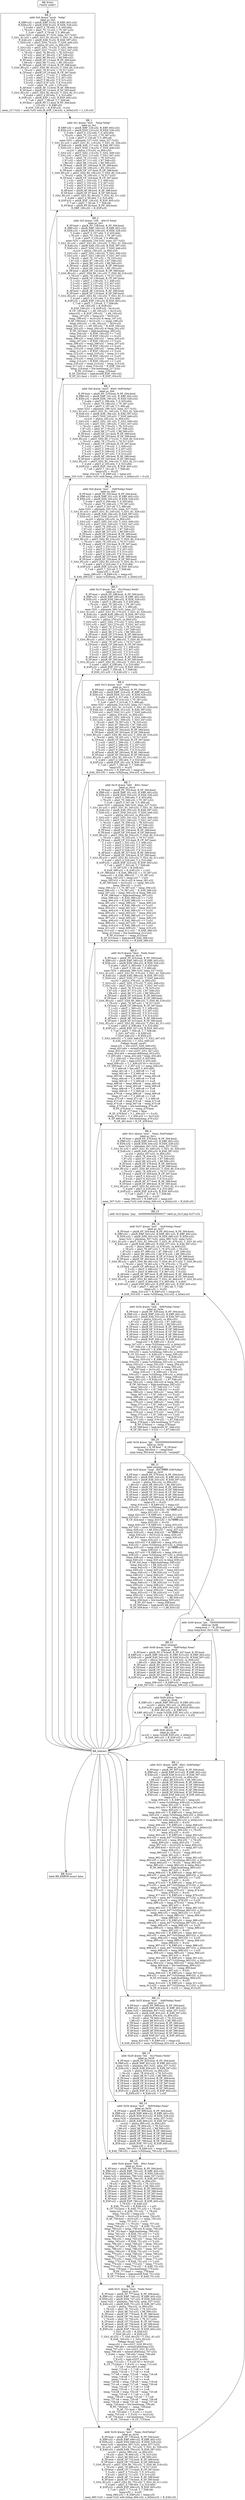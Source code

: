 digraph G {
  node [shape=box];
  BB_Entry [label="BB_Entry\n/*entry node*/ "];
  BB_Indirect [label="BB_Indirect\n"];
  BB_Error [label="BB_Error\nlabel BB_ERROR assert false "];
  BB_0 [label="BB_0\naddr 0x0 @asm \"push   %ebp\"\nlabel pc_0x0\nR_EBP:u32 = phi(R_EBP_0:u32, R_EBP_602:u32)\nR_EDX:u32 = phi(R_EDX_8:u32, R_EDX_528:u32)\nT_0:u64 = phi(T_0_76:u64, T_0_455:u64)\nt_70:u32 = phi(t_70_72:u32, t_70_387:u32)\nT_3:u8 = phi(T_3_79:u8, T_3_460:u8)\nmem:?u32 = phi(mem_47:?u32, mem_527:?u32)\nT_32t1_81:u32 = phi(T_32t1_81_82:u32, T_32t1_81_526:u32)\nR_EAX:u32 = phi(R_EAX_5:u32, R_EAX_597:u32)\nT_32t0:u32 = phi(T_32t0_74:u32, T_32t0_448:u32)\nra:u32 = phi(ra_91:u32, ra_604:u32)\nT_32t2:u32 = phi(T_32t2_75:u32, T_32t2_449:u32)\nT_32t1:u32 = phi(T_32t1_73:u32, T_32t1_447:u32)\nt_78:u32 = phi(t_78_80:u32, t_78_523:u32)\nt_87:u32 = phi(t_87_89:u32, t_87_548:u32)\nt_88:u32 = phi(t_88_90:u32, t_88_590:u32)\nR_ZF:bool = phi(R_ZF_13:bool, R_ZF_589:bool)\nt_69:u32 = phi(t_69_71:u32, t_69_193:u32)\nR_OF:bool = phi(R_OF_15:bool, R_OF_588:bool)\nT_32t0_80:u32 = phi(T_32t0_80_83:u32, T_32t0_80_518:u32)\nt_79:u32 = phi(t_79_81:u32, t_79_517:u32)\nR_CF:bool = phi(R_CF_10:bool, R_CF_587:bool)\nT_1:u32 = phi(T_1_77:u32, T_1_456:u32)\nT_2:u32 = phi(T_2_78:u32, T_2_457:u32)\nT_5:u32 = phi(T_5_86:u32, T_5_515:u32)\nT_6:u32 = phi(T_6_87:u32, T_6_514:u32)\nt:u32 = phi(t_70_:u32, t_125:u32)\nR_AF:bool = phi(R_AF_12:bool, R_AF_586:bool)\nR_SF:bool = phi(R_SF_14:bool, R_SF_585:bool)\nT_32t2_82:u32 = phi(T_32t2_82_84:u32, T_32t2_82_511:u32)\nT_4:u64 = phi(T_4_85:u64, T_4_510:u64)\nR_ESP:u32 = phi(R_ESP_1:u32, R_ESP_605:u32)\nT_7:u8 = phi(T_7_88:u8, T_7_508:u8)\nR_PF:bool = phi(R_PF_11:bool, R_PF_594:bool)\nt_125:u32 = R_EBP:u32\nR_ESP_126:u32 = R_ESP:u32 - 4:u32\nmem_127:?u32 = mem:?u32 with [R_ESP_126:u32, e_little]:u32 = t_125:u32\n"];
  BB_1 [label="BB_1\naddr 0x1 @asm \"mov    %esp,%ebp\"\nlabel pc_0x1\nR_EBP:u32 = phi(R_EBP_124:u32, R_EBP_602:u32)\nR_EDX:u32 = phi(R_EDX_123:u32, R_EDX_528:u32)\nT_0:u64 = phi(T_0_122:u64, T_0_455:u64)\nt_70:u32 = phi(t_70_121:u32, t_70_387:u32)\nT_3:u8 = phi(T_3_120:u8, T_3_460:u8)\nmem:?u32 = phi(mem_127:?u32, mem_527:?u32)\nT_32t1_81:u32 = phi(T_32t1_81_118:u32, T_32t1_81_526:u32)\nR_EAX:u32 = phi(R_EAX_117:u32, R_EAX_597:u32)\nT_32t0:u32 = phi(T_32t0_116:u32, T_32t0_448:u32)\nra:u32 = phi(ra_115:u32, ra_604:u32)\nT_32t2:u32 = phi(T_32t2_114:u32, T_32t2_449:u32)\nT_32t1:u32 = phi(T_32t1_113:u32, T_32t1_447:u32)\nt_78:u32 = phi(t_78_112:u32, t_78_523:u32)\nt_87:u32 = phi(t_87_111:u32, t_87_548:u32)\nt_88:u32 = phi(t_88_110:u32, t_88_590:u32)\nR_ZF:bool = phi(R_ZF_109:bool, R_ZF_589:bool)\nt_69:u32 = phi(t_69_108:u32, t_69_193:u32)\nR_OF:bool = phi(R_OF_107:bool, R_OF_588:bool)\nT_32t0_80:u32 = phi(T_32t0_80_106:u32, T_32t0_80_518:u32)\nt_79:u32 = phi(t_79_105:u32, t_79_517:u32)\nR_CF:bool = phi(R_CF_104:bool, R_CF_587:bool)\nT_1:u32 = phi(T_1_103:u32, T_1_456:u32)\nT_2:u32 = phi(T_2_102:u32, T_2_457:u32)\nT_5:u32 = phi(T_5_101:u32, T_5_515:u32)\nT_6:u32 = phi(T_6_100:u32, T_6_514:u32)\nR_AF:bool = phi(R_AF_98:bool, R_AF_586:bool)\nR_SF:bool = phi(R_SF_97:bool, R_SF_585:bool)\nT_32t2_82:u32 = phi(T_32t2_82_96:u32, T_32t2_82_511:u32)\nT_4:u64 = phi(T_4_95:u64, T_4_510:u64)\nR_ESP:u32 = phi(R_ESP_126:u32, R_ESP_605:u32)\nT_7:u8 = phi(T_7_93:u8, T_7_508:u8)\nR_PF:bool = phi(R_PF_92:bool, R_PF_594:bool)\nR_EBP_160:u32 = R_ESP:u32\n"];
  BB_2 [label="BB_2\naddr 0x3 @asm \"sub    $0x10,%esp\"\nlabel pc_0x3\nR_PF:bool = phi(R_PF_128:bool, R_PF_594:bool)\nR_EBP:u32 = phi(R_EBP_160:u32, R_EBP_602:u32)\nR_EDX:u32 = phi(R_EDX_158:u32, R_EDX_528:u32)\nT_0:u64 = phi(T_0_157:u64, T_0_455:u64)\nt_70:u32 = phi(t_70_156:u32, t_70_387:u32)\nT_3:u8 = phi(T_3_155:u8, T_3_460:u8)\nmem:?u32 = phi(mem_154:?u32, mem_527:?u32)\nT_32t1_81:u32 = phi(T_32t1_81_153:u32, T_32t1_81_526:u32)\nR_EAX:u32 = phi(R_EAX_152:u32, R_EAX_597:u32)\nT_32t0:u32 = phi(T_32t0_151:u32, T_32t0_448:u32)\nra:u32 = phi(ra_150:u32, ra_604:u32)\nT_32t2:u32 = phi(T_32t2_149:u32, T_32t2_449:u32)\nT_32t1:u32 = phi(T_32t1_148:u32, T_32t1_447:u32)\nt_78:u32 = phi(t_78_147:u32, t_78_523:u32)\nt_87:u32 = phi(t_87_146:u32, t_87_548:u32)\nt_88:u32 = phi(t_88_145:u32, t_88_590:u32)\nR_ZF:bool = phi(R_ZF_144:bool, R_ZF_589:bool)\nt_69:u32 = phi(t_69_143:u32, t_69_193:u32)\nR_OF:bool = phi(R_OF_142:bool, R_OF_588:bool)\nT_32t0_80:u32 = phi(T_32t0_80_141:u32, T_32t0_80_518:u32)\nt_79:u32 = phi(t_79_140:u32, t_79_517:u32)\nR_CF:bool = phi(R_CF_139:bool, R_CF_587:bool)\nT_1:u32 = phi(T_1_138:u32, T_1_456:u32)\nT_2:u32 = phi(T_2_137:u32, T_2_457:u32)\nT_5:u32 = phi(T_5_136:u32, T_5_515:u32)\nT_6:u32 = phi(T_6_135:u32, T_6_514:u32)\nR_AF:bool = phi(R_AF_134:bool, R_AF_586:bool)\nR_SF:bool = phi(R_SF_133:bool, R_SF_585:bool)\nT_32t2_82:u32 = phi(T_32t2_82_132:u32, T_32t2_82_511:u32)\nT_4:u64 = phi(T_4_131:u64, T_4_510:u64)\nR_ESP:u32 = phi(R_ESP_130:u32, R_ESP_605:u32)\nT_7:u8 = phi(T_7_129:u8, T_7_508:u8)\nt_69_193:u32 = R_ESP:u32\nR_ESP_194:u32 = R_ESP:u32 - 0x10:u32\nR_CF_195:bool = t_69_193:u32 < 0x10:u32\ntemp:u32 = R_ESP_194:u32 ^ t_69_193:u32\ntemp_197:u32 = temp:u32 ^ 0x10:u32\ntemp_198:u32 = 0x10:u32 & temp_197:u32\nR_AF_199:bool = 0x10:u32 == temp_198:u32\ntemp_200:u32 = t_69_193:u32 ^ 0x10:u32\ntemp_201:u32 = t_69_193:u32 ^ R_ESP_194:u32\ntemp_202:u32 = temp_200:u32 & temp_201:u32\nR_OF_203:bool = high:bool(temp_202:u32)\ntemp_204:u32 = R_ESP_194:u32 >> 7:u32\ntemp_205:u32 = R_ESP_194:u32 >> 6:u32\ntemp_206:u32 = temp_204:u32 ^ temp_205:u32\ntemp_207:u32 = R_ESP_194:u32 >> 5:u32\ntemp_208:u32 = temp_206:u32 ^ temp_207:u32\ntemp_209:u32 = R_ESP_194:u32 >> 4:u32\ntemp_210:u32 = temp_208:u32 ^ temp_209:u32\ntemp_211:u32 = R_ESP_194:u32 >> 3:u32\ntemp_212:u32 = temp_210:u32 ^ temp_211:u32\ntemp_213:u32 = R_ESP_194:u32 >> 2:u32\ntemp_214:u32 = temp_212:u32 ^ temp_213:u32\ntemp_215:u32 = R_ESP_194:u32 >> 1:u32\ntemp_216:u32 = temp_214:u32 ^ temp_215:u32\ntemp_217:u32 = temp_216:u32 ^ R_ESP_194:u32\ntemp_218:bool = low:bool(temp_217:u32)\nR_PF_219:bool = ~temp_218:bool\nR_SF_220:bool = high:bool(R_ESP_194:u32)\nR_ZF_221:bool = 0:u32 == R_ESP_194:u32\n"];
  BB_3 [label="BB_3\naddr 0x6 @asm \"movl   $0x0,-0x8(%ebp)\"\nlabel pc_0x6\nR_PF:bool = phi(R_PF_219:bool, R_PF_594:bool)\nR_EBP:u32 = phi(R_EBP_191:u32, R_EBP_602:u32)\nR_EDX:u32 = phi(R_EDX_190:u32, R_EDX_528:u32)\nT_0:u64 = phi(T_0_189:u64, T_0_455:u64)\nt_70:u32 = phi(t_70_188:u32, t_70_387:u32)\nT_3:u8 = phi(T_3_187:u8, T_3_460:u8)\nmem:?u32 = phi(mem_186:?u32, mem_527:?u32)\nT_32t1_81:u32 = phi(T_32t1_81_185:u32, T_32t1_81_526:u32)\nR_EAX:u32 = phi(R_EAX_184:u32, R_EAX_597:u32)\nT_32t0:u32 = phi(T_32t0_183:u32, T_32t0_448:u32)\nra:u32 = phi(ra_182:u32, ra_604:u32)\nT_32t2:u32 = phi(T_32t2_181:u32, T_32t2_449:u32)\nT_32t1:u32 = phi(T_32t1_180:u32, T_32t1_447:u32)\nt_78:u32 = phi(t_78_179:u32, t_78_523:u32)\nt_87:u32 = phi(t_87_178:u32, t_87_548:u32)\nt_88:u32 = phi(t_88_177:u32, t_88_590:u32)\nR_ZF:bool = phi(R_ZF_221:bool, R_ZF_589:bool)\nR_OF:bool = phi(R_OF_203:bool, R_OF_588:bool)\nT_32t0_80:u32 = phi(T_32t0_80_173:u32, T_32t0_80_518:u32)\nt_79:u32 = phi(t_79_172:u32, t_79_517:u32)\nR_CF:bool = phi(R_CF_195:bool, R_CF_587:bool)\nT_1:u32 = phi(T_1_170:u32, T_1_456:u32)\nT_2:u32 = phi(T_2_169:u32, T_2_457:u32)\nT_5:u32 = phi(T_5_168:u32, T_5_515:u32)\nT_6:u32 = phi(T_6_167:u32, T_6_514:u32)\nR_AF:bool = phi(R_AF_199:bool, R_AF_586:bool)\nR_SF:bool = phi(R_SF_220:bool, R_SF_585:bool)\nT_32t2_82:u32 = phi(T_32t2_82_164:u32, T_32t2_82_511:u32)\nT_4:u64 = phi(T_4_163:u64, T_4_510:u64)\nR_ESP:u32 = phi(R_ESP_194:u32, R_ESP_605:u32)\nT_7:u8 = phi(T_7_161:u8, T_7_508:u8)\ntemp:u32 = -8:u32\ntemp_254:u32 = R_EBP:u32 + temp:u32\nmem_255:?u32 = mem:?u32 with [temp_254:u32, e_little]:u32 = 0:u32\n"];
  BB_4 [label="BB_4\naddr 0xd @asm \"mov    -0x8(%ebp),%eax\"\nlabel pc_0xd\nR_PF:bool = phi(R_PF_252:bool, R_PF_594:bool)\nR_EBP:u32 = phi(R_EBP_251:u32, R_EBP_602:u32)\nR_EDX:u32 = phi(R_EDX_250:u32, R_EDX_528:u32)\nT_0:u64 = phi(T_0_249:u64, T_0_455:u64)\nt_70:u32 = phi(t_70_248:u32, t_70_387:u32)\nT_3:u8 = phi(T_3_247:u8, T_3_460:u8)\nmem:?u32 = phi(mem_255:?u32, mem_527:?u32)\nT_32t1_81:u32 = phi(T_32t1_81_245:u32, T_32t1_81_526:u32)\nR_EAX:u32 = phi(R_EAX_244:u32, R_EAX_597:u32)\nT_32t0:u32 = phi(T_32t0_243:u32, T_32t0_448:u32)\nra:u32 = phi(ra_242:u32, ra_604:u32)\nT_32t2:u32 = phi(T_32t2_241:u32, T_32t2_449:u32)\nT_32t1:u32 = phi(T_32t1_240:u32, T_32t1_447:u32)\nt_78:u32 = phi(t_78_239:u32, t_78_523:u32)\nt_87:u32 = phi(t_87_238:u32, t_87_548:u32)\nt_88:u32 = phi(t_88_237:u32, t_88_590:u32)\nR_ZF:bool = phi(R_ZF_236:bool, R_ZF_589:bool)\nR_OF:bool = phi(R_OF_235:bool, R_OF_588:bool)\nT_32t0_80:u32 = phi(T_32t0_80_234:u32, T_32t0_80_518:u32)\nt_79:u32 = phi(t_79_233:u32, t_79_517:u32)\nR_CF:bool = phi(R_CF_232:bool, R_CF_587:bool)\nT_1:u32 = phi(T_1_231:u32, T_1_456:u32)\nT_2:u32 = phi(T_2_230:u32, T_2_457:u32)\nT_5:u32 = phi(T_5_229:u32, T_5_515:u32)\nT_6:u32 = phi(T_6_228:u32, T_6_514:u32)\nR_AF:bool = phi(R_AF_227:bool, R_AF_586:bool)\nR_SF:bool = phi(R_SF_226:bool, R_SF_585:bool)\nT_32t2_82:u32 = phi(T_32t2_82_225:u32, T_32t2_82_511:u32)\nT_4:u64 = phi(T_4_224:u64, T_4_510:u64)\nR_ESP:u32 = phi(R_ESP_223:u32, R_ESP_605:u32)\nT_7:u8 = phi(T_7_222:u8, T_7_508:u8)\ntemp:u32 = -8:u32\ntemp_288:u32 = R_EBP:u32 + temp:u32\nR_EAX_289:u32 = mem:?u32[temp_288:u32, e_little]:u32\n"];
  BB_5 [label="BB_5\naddr 0x10 @asm \"lea    0x1(%eax),%edx\"\nlabel pc_0x10\nR_PF:bool = phi(R_PF_286:bool, R_PF_594:bool)\nR_EBP:u32 = phi(R_EBP_285:u32, R_EBP_602:u32)\nR_EDX:u32 = phi(R_EDX_284:u32, R_EDX_528:u32)\nT_0:u64 = phi(T_0_283:u64, T_0_455:u64)\nt_70:u32 = phi(t_70_282:u32, t_70_387:u32)\nT_3:u8 = phi(T_3_281:u8, T_3_460:u8)\nmem:?u32 = phi(mem_280:?u32, mem_527:?u32)\nT_32t1_81:u32 = phi(T_32t1_81_279:u32, T_32t1_81_526:u32)\nR_EAX:u32 = phi(R_EAX_289:u32, R_EAX_597:u32)\nT_32t0:u32 = phi(T_32t0_277:u32, T_32t0_448:u32)\nra:u32 = phi(ra_276:u32, ra_604:u32)\nT_32t2:u32 = phi(T_32t2_275:u32, T_32t2_449:u32)\nT_32t1:u32 = phi(T_32t1_274:u32, T_32t1_447:u32)\nt_78:u32 = phi(t_78_273:u32, t_78_523:u32)\nt_87:u32 = phi(t_87_272:u32, t_87_548:u32)\nt_88:u32 = phi(t_88_271:u32, t_88_590:u32)\nR_ZF:bool = phi(R_ZF_270:bool, R_ZF_589:bool)\nR_OF:bool = phi(R_OF_269:bool, R_OF_588:bool)\nT_32t0_80:u32 = phi(T_32t0_80_268:u32, T_32t0_80_518:u32)\nt_79:u32 = phi(t_79_267:u32, t_79_517:u32)\nR_CF:bool = phi(R_CF_266:bool, R_CF_587:bool)\nT_1:u32 = phi(T_1_265:u32, T_1_456:u32)\nT_2:u32 = phi(T_2_264:u32, T_2_457:u32)\nT_5:u32 = phi(T_5_263:u32, T_5_515:u32)\nT_6:u32 = phi(T_6_262:u32, T_6_514:u32)\nR_AF:bool = phi(R_AF_261:bool, R_AF_586:bool)\nR_SF:bool = phi(R_SF_260:bool, R_SF_585:bool)\nT_32t2_82:u32 = phi(T_32t2_82_259:u32, T_32t2_82_511:u32)\nT_4:u64 = phi(T_4_258:u64, T_4_510:u64)\nR_ESP:u32 = phi(R_ESP_257:u32, R_ESP_605:u32)\nT_7:u8 = phi(T_7_256:u8, T_7_508:u8)\nR_EDX_321:u32 = R_EAX:u32 + 1:u32\n"];
  BB_6 [label="BB_6\naddr 0x13 @asm \"mov    -0x8(%ebp),%eax\"\nlabel pc_0x13\nR_PF:bool = phi(R_PF_320:bool, R_PF_594:bool)\nR_EBP:u32 = phi(R_EBP_319:u32, R_EBP_602:u32)\nR_EDX:u32 = phi(R_EDX_321:u32, R_EDX_528:u32)\nT_0:u64 = phi(T_0_317:u64, T_0_455:u64)\nt_70:u32 = phi(t_70_316:u32, t_70_387:u32)\nT_3:u8 = phi(T_3_315:u8, T_3_460:u8)\nmem:?u32 = phi(mem_314:?u32, mem_527:?u32)\nT_32t1_81:u32 = phi(T_32t1_81_313:u32, T_32t1_81_526:u32)\nR_EAX:u32 = phi(R_EAX_312:u32, R_EAX_597:u32)\nT_32t0:u32 = phi(T_32t0_311:u32, T_32t0_448:u32)\nra:u32 = phi(ra_310:u32, ra_604:u32)\nT_32t2:u32 = phi(T_32t2_309:u32, T_32t2_449:u32)\nT_32t1:u32 = phi(T_32t1_308:u32, T_32t1_447:u32)\nt_78:u32 = phi(t_78_307:u32, t_78_523:u32)\nt_87:u32 = phi(t_87_306:u32, t_87_548:u32)\nt_88:u32 = phi(t_88_305:u32, t_88_590:u32)\nR_ZF:bool = phi(R_ZF_304:bool, R_ZF_589:bool)\nR_OF:bool = phi(R_OF_303:bool, R_OF_588:bool)\nT_32t0_80:u32 = phi(T_32t0_80_302:u32, T_32t0_80_518:u32)\nt_79:u32 = phi(t_79_301:u32, t_79_517:u32)\nR_CF:bool = phi(R_CF_300:bool, R_CF_587:bool)\nT_1:u32 = phi(T_1_299:u32, T_1_456:u32)\nT_2:u32 = phi(T_2_298:u32, T_2_457:u32)\nT_5:u32 = phi(T_5_297:u32, T_5_515:u32)\nT_6:u32 = phi(T_6_296:u32, T_6_514:u32)\nR_AF:bool = phi(R_AF_295:bool, R_AF_586:bool)\nR_SF:bool = phi(R_SF_294:bool, R_SF_585:bool)\nT_32t2_82:u32 = phi(T_32t2_82_293:u32, T_32t2_82_511:u32)\nT_4:u64 = phi(T_4_292:u64, T_4_510:u64)\nR_ESP:u32 = phi(R_ESP_291:u32, R_ESP_605:u32)\nT_7:u8 = phi(T_7_290:u8, T_7_508:u8)\ntemp:u32 = -8:u32\ntemp_354:u32 = R_EBP:u32 + temp:u32\nR_EAX_355:u32 = mem:?u32[temp_354:u32, e_little]:u32\n"];
  BB_7 [label="BB_7\naddr 0x16 @asm \"add    $0x1,%eax\"\nlabel pc_0x16\nR_PF:bool = phi(R_PF_352:bool, R_PF_594:bool)\nR_EBP:u32 = phi(R_EBP_351:u32, R_EBP_602:u32)\nR_EDX:u32 = phi(R_EDX_350:u32, R_EDX_528:u32)\nT_0:u64 = phi(T_0_349:u64, T_0_455:u64)\nt_70:u32 = phi(t_70_348:u32, t_70_387:u32)\nT_3:u8 = phi(T_3_347:u8, T_3_460:u8)\nmem:?u32 = phi(mem_346:?u32, mem_527:?u32)\nT_32t1_81:u32 = phi(T_32t1_81_345:u32, T_32t1_81_526:u32)\nR_EAX:u32 = phi(R_EAX_355:u32, R_EAX_597:u32)\nT_32t0:u32 = phi(T_32t0_343:u32, T_32t0_448:u32)\nra:u32 = phi(ra_342:u32, ra_604:u32)\nT_32t2:u32 = phi(T_32t2_341:u32, T_32t2_449:u32)\nT_32t1:u32 = phi(T_32t1_340:u32, T_32t1_447:u32)\nt_78:u32 = phi(t_78_339:u32, t_78_523:u32)\nt_87:u32 = phi(t_87_338:u32, t_87_548:u32)\nt_88:u32 = phi(t_88_337:u32, t_88_590:u32)\nR_ZF:bool = phi(R_ZF_336:bool, R_ZF_589:bool)\nR_OF:bool = phi(R_OF_335:bool, R_OF_588:bool)\nT_32t0_80:u32 = phi(T_32t0_80_334:u32, T_32t0_80_518:u32)\nt_79:u32 = phi(t_79_333:u32, t_79_517:u32)\nR_CF:bool = phi(R_CF_332:bool, R_CF_587:bool)\nT_1:u32 = phi(T_1_331:u32, T_1_456:u32)\nT_2:u32 = phi(T_2_330:u32, T_2_457:u32)\nT_5:u32 = phi(T_5_329:u32, T_5_515:u32)\nT_6:u32 = phi(T_6_328:u32, T_6_514:u32)\nR_AF:bool = phi(R_AF_327:bool, R_AF_586:bool)\nR_SF:bool = phi(R_SF_326:bool, R_SF_585:bool)\nT_32t2_82:u32 = phi(T_32t2_82_325:u32, T_32t2_82_511:u32)\nT_4:u64 = phi(T_4_324:u64, T_4_510:u64)\nR_ESP:u32 = phi(R_ESP_323:u32, R_ESP_605:u32)\nT_7:u8 = phi(T_7_322:u8, T_7_508:u8)\nt_70_387:u32 = R_EAX:u32\nR_EAX_388:u32 = R_EAX:u32 + 1:u32\nR_CF_389:bool = R_EAX_388:u32 < t_70_387:u32\ntemp:u32 = R_EAX_388:u32 ^ t_70_387:u32\ntemp_391:u32 = temp:u32 ^ 1:u32\ntemp_392:u32 = 0x10:u32 & temp_391:u32\nR_AF_393:bool = 0x10:u32 == temp_392:u32\ntemp_394:u32 = -2:u32\ntemp_395:u32 = t_70_387:u32 ^ temp_394:u32\ntemp_396:u32 = t_70_387:u32 ^ R_EAX_388:u32\ntemp_397:u32 = temp_395:u32 & temp_396:u32\nR_OF_398:bool = high:bool(temp_397:u32)\ntemp_399:u32 = R_EAX_388:u32 >> 7:u32\ntemp_400:u32 = R_EAX_388:u32 >> 6:u32\ntemp_401:u32 = temp_399:u32 ^ temp_400:u32\ntemp_402:u32 = R_EAX_388:u32 >> 5:u32\ntemp_403:u32 = temp_401:u32 ^ temp_402:u32\ntemp_404:u32 = R_EAX_388:u32 >> 4:u32\ntemp_405:u32 = temp_403:u32 ^ temp_404:u32\ntemp_406:u32 = R_EAX_388:u32 >> 3:u32\ntemp_407:u32 = temp_405:u32 ^ temp_406:u32\ntemp_408:u32 = R_EAX_388:u32 >> 2:u32\ntemp_409:u32 = temp_407:u32 ^ temp_408:u32\ntemp_410:u32 = R_EAX_388:u32 >> 1:u32\ntemp_411:u32 = temp_409:u32 ^ temp_410:u32\ntemp_412:u32 = temp_411:u32 ^ R_EAX_388:u32\ntemp_413:bool = low:bool(temp_412:u32)\nR_PF_414:bool = ~temp_413:bool\nR_SF_415:bool = high:bool(R_EAX_388:u32)\nR_ZF_416:bool = 0:u32 == R_EAX_388:u32\n"];
  BB_8 [label="BB_8\naddr 0x19 @asm \"imul   %edx,%eax\"\nlabel pc_0x19\nR_PF:bool = phi(R_PF_414:bool, R_PF_594:bool)\nR_EBP:u32 = phi(R_EBP_385:u32, R_EBP_602:u32)\nR_EDX:u32 = phi(R_EDX_384:u32, R_EDX_528:u32)\nT_0:u64 = phi(T_0_383:u64, T_0_455:u64)\nT_3:u8 = phi(T_3_381:u8, T_3_460:u8)\nmem:?u32 = phi(mem_380:?u32, mem_527:?u32)\nT_32t1_81:u32 = phi(T_32t1_81_379:u32, T_32t1_81_526:u32)\nR_EAX:u32 = phi(R_EAX_388:u32, R_EAX_597:u32)\nT_32t0:u32 = phi(T_32t0_377:u32, T_32t0_448:u32)\nra:u32 = phi(ra_376:u32, ra_604:u32)\nT_32t2:u32 = phi(T_32t2_375:u32, T_32t2_449:u32)\nT_32t1:u32 = phi(T_32t1_374:u32, T_32t1_447:u32)\nt_78:u32 = phi(t_78_373:u32, t_78_523:u32)\nt_87:u32 = phi(t_87_372:u32, t_87_548:u32)\nt_88:u32 = phi(t_88_371:u32, t_88_590:u32)\nR_ZF:bool = phi(R_ZF_416:bool, R_ZF_589:bool)\nR_OF:bool = phi(R_OF_398:bool, R_OF_588:bool)\nT_32t0_80:u32 = phi(T_32t0_80_368:u32, T_32t0_80_518:u32)\nt_79:u32 = phi(t_79_367:u32, t_79_517:u32)\nR_CF:bool = phi(R_CF_389:bool, R_CF_587:bool)\nT_1:u32 = phi(T_1_365:u32, T_1_456:u32)\nT_2:u32 = phi(T_2_364:u32, T_2_457:u32)\nT_5:u32 = phi(T_5_363:u32, T_5_515:u32)\nT_6:u32 = phi(T_6_362:u32, T_6_514:u32)\nR_AF:bool = phi(R_AF_393:bool, R_AF_586:bool)\nR_SF:bool = phi(R_SF_415:bool, R_SF_585:bool)\nT_32t2_82:u32 = phi(T_32t2_82_359:u32, T_32t2_82_511:u32)\nT_4:u64 = phi(T_4_358:u64, T_4_510:u64)\nR_ESP:u32 = phi(R_ESP_357:u32, R_ESP_605:u32)\nT_7:u8 = phi(T_7_356:u8, T_7_508:u8)\nT_32t1_447:u32 = R_EAX:u32\nT_32t0_448:u32 = R_EDX:u32\nT_32t2_449:u32 = T_32t0_448:u32 * T_32t1_447:u32\nR_EAX_450:u32 = T_32t2_449:u32\n/*eflags thunk: smul*/\ntemp:u32 = low:u32(T_32t0_448:u32)\ntemp_452:u64 = extend:u64(temp:u32)\ntemp_453:u32 = low:u32(T_32t1_447:u32)\ntemp_454:u64 = extend:u64(temp_453:u32)\nT_0_455:u64 = temp_452:u64 * temp_454:u64\nT_1_456:u32 = low:u32(T_0_455:u64)\nT_2_457:u32 = high:u32(T_0_455:u64)\ntemp_458:u32 = T_1_456:u32 $>> 0x1f:u32\nR_CF_459:bool = T_2_457:u32 <> temp_458:u32\nT_3_460:u8 = low:u8(T_0_455:u64)\ntemp_461:u8 = T_3_460:u8 >> 7:u8\ntemp_462:u8 = T_3_460:u8 >> 6:u8\ntemp_463:u8 = temp_461:u8 ^ temp_462:u8\ntemp_464:u8 = T_3_460:u8 >> 5:u8\ntemp_465:u8 = T_3_460:u8 >> 4:u8\ntemp_466:u8 = temp_464:u8 ^ temp_465:u8\ntemp_467:u8 = temp_463:u8 ^ temp_466:u8\ntemp_468:u8 = T_3_460:u8 >> 3:u8\ntemp_469:u8 = T_3_460:u8 >> 2:u8\ntemp_470:u8 = temp_468:u8 ^ temp_469:u8\ntemp_471:u8 = T_3_460:u8 >> 1:u8\ntemp_472:u8 = temp_471:u8 ^ T_3_460:u8\ntemp_473:u8 = temp_470:u8 ^ temp_472:u8\ntemp_474:u8 = temp_467:u8 ^ temp_473:u8\ntemp_475:bool = low:bool(temp_474:u8)\nR_PF_476:bool = ~temp_475:bool\nR_AF_477:bool = false\nR_ZF_478:bool = T_1_456:u32 == 0:u32\ntemp_479:u32 = T_1_456:u32 >> 0x1f:u32\nR_SF_480:bool = low:bool(temp_479:u32)\nR_OF_481:bool = R_CF_459:bool\n"];
  BB_9 [label="BB_9\naddr 0x1c @asm \"mov    %eax,-0x4(%ebp)\"\nlabel pc_0x1c\nR_PF:bool = phi(R_PF_476:bool, R_PF_594:bool)\nR_EBP:u32 = phi(R_EBP_445:u32, R_EBP_602:u32)\nR_EDX:u32 = phi(R_EDX_444:u32, R_EDX_528:u32)\nmem:?u32 = phi(mem_441:?u32, mem_527:?u32)\nT_32t1_81:u32 = phi(T_32t1_81_440:u32, T_32t1_81_526:u32)\nR_EAX:u32 = phi(R_EAX_450:u32, R_EAX_597:u32)\nra:u32 = phi(ra_437:u32, ra_604:u32)\nt_78:u32 = phi(t_78_434:u32, t_78_523:u32)\nt_87:u32 = phi(t_87_433:u32, t_87_548:u32)\nt_88:u32 = phi(t_88_432:u32, t_88_590:u32)\nR_ZF:bool = phi(R_ZF_478:bool, R_ZF_589:bool)\nR_OF:bool = phi(R_OF_481:bool, R_OF_588:bool)\nT_32t0_80:u32 = phi(T_32t0_80_429:u32, T_32t0_80_518:u32)\nt_79:u32 = phi(t_79_428:u32, t_79_517:u32)\nR_CF:bool = phi(R_CF_459:bool, R_CF_587:bool)\nT_5:u32 = phi(T_5_424:u32, T_5_515:u32)\nT_6:u32 = phi(T_6_423:u32, T_6_514:u32)\nR_AF:bool = phi(R_AF_477:bool, R_AF_586:bool)\nR_SF:bool = phi(R_SF_480:bool, R_SF_585:bool)\nT_32t2_82:u32 = phi(T_32t2_82_420:u32, T_32t2_82_511:u32)\nT_4:u64 = phi(T_4_419:u64, T_4_510:u64)\nR_ESP:u32 = phi(R_ESP_418:u32, R_ESP_605:u32)\nT_7:u8 = phi(T_7_417:u8, T_7_508:u8)\ntemp:u32 = -4:u32\ntemp_506:u32 = R_EBP:u32 + temp:u32\nmem_507:?u32 = mem:?u32 with [temp_506:u32, e_little]:u32 = R_EAX:u32\n"];
  BB_10 [label="BB_10\naddr 0x1f @asm \"jmp    0x0000000000000037\" label pc_0x1f jmp 0x37:u32 "];
  BB_11 [label="BB_11\naddr 0x21 @asm \"addl   $0x1,-0x8(%ebp)\"\nlabel pc_0x21\nR_PF:bool = phi(R_PF_657:bool, R_PF_594:bool)\nR_EBP:u32 = phi(R_EBP_615:u32, R_EBP_602:u32)\nR_EAX:u32 = phi(R_EAX_614:u32, R_EAX_597:u32)\nra:u32 = phi(ra_613:u32, ra_604:u32)\nt_88:u32 = phi(t_88_620:u32, t_88_590:u32)\nR_ZF:bool = phi(R_ZF_659:bool, R_ZF_589:bool)\nR_OF:bool = phi(R_OF_641:bool, R_OF_588:bool)\nR_CF:bool = phi(R_CF_624:bool, R_CF_587:bool)\nR_AF:bool = phi(R_AF_631:bool, R_AF_586:bool)\nR_SF:bool = phi(R_SF_658:bool, R_SF_585:bool)\nR_ESP:u32 = phi(R_ESP_606:u32, R_ESP_605:u32)\ntemp:u32 = -8:u32\ntemp_839:u32 = R_EBP:u32 + temp:u32\nt_78:u32 = mem:?u32[temp_839:u32, e_little]:u32\ntemp_841:u32 = -8:u32\ntemp_842:u32 = R_EBP:u32 + temp_841:u32\ntemp_843:u32 = -8:u32\ntemp_844:u32 = R_EBP:u32 + temp_843:u32\ntemp_845:u32 = mem:?u32[temp_844:u32, e_little]:u32\ntemp_846:u32 = temp_845:u32 + 1:u32\nmem_847:?u32 = mem:?u32 with [temp_842:u32, e_little]:u32 = temp_846:u32\ntemp_848:u32 = -8:u32\ntemp_849:u32 = R_EBP:u32 + temp_848:u32\ntemp_850:u32 = mem_847:?u32[temp_849:u32, e_little]:u32\nR_CF_851:bool = temp_850:u32 < t_78:u32\ntemp_852:u32 = -8:u32\ntemp_853:u32 = R_EBP:u32 + temp_852:u32\ntemp_854:u32 = mem_847:?u32[temp_853:u32, e_little]:u32\ntemp_855:u32 = temp_854:u32 ^ t_78:u32\ntemp_856:u32 = temp_855:u32 ^ 1:u32\ntemp_857:u32 = 0x10:u32 & temp_856:u32\nR_AF_858:bool = 0x10:u32 == temp_857:u32\ntemp_859:u32 = -2:u32\ntemp_860:u32 = t_78:u32 ^ temp_859:u32\ntemp_861:u32 = -8:u32\ntemp_862:u32 = R_EBP:u32 + temp_861:u32\ntemp_863:u32 = mem_847:?u32[temp_862:u32, e_little]:u32\ntemp_864:u32 = t_78:u32 ^ temp_863:u32\ntemp_865:u32 = temp_860:u32 & temp_864:u32\nR_OF_866:bool = high:bool(temp_865:u32)\ntemp_867:u32 = -8:u32\ntemp_868:u32 = R_EBP:u32 + temp_867:u32\ntemp_869:u32 = mem_847:?u32[temp_868:u32, e_little]:u32\ntemp_870:u32 = temp_869:u32 >> 7:u32\ntemp_871:u32 = -8:u32\ntemp_872:u32 = R_EBP:u32 + temp_871:u32\ntemp_873:u32 = mem_847:?u32[temp_872:u32, e_little]:u32\ntemp_874:u32 = temp_873:u32 >> 6:u32\ntemp_875:u32 = temp_870:u32 ^ temp_874:u32\ntemp_876:u32 = -8:u32\ntemp_877:u32 = R_EBP:u32 + temp_876:u32\ntemp_878:u32 = mem_847:?u32[temp_877:u32, e_little]:u32\ntemp_879:u32 = temp_878:u32 >> 5:u32\ntemp_880:u32 = temp_875:u32 ^ temp_879:u32\ntemp_881:u32 = -8:u32\ntemp_882:u32 = R_EBP:u32 + temp_881:u32\ntemp_883:u32 = mem_847:?u32[temp_882:u32, e_little]:u32\ntemp_884:u32 = temp_883:u32 >> 4:u32\ntemp_885:u32 = temp_880:u32 ^ temp_884:u32\ntemp_886:u32 = -8:u32\ntemp_887:u32 = R_EBP:u32 + temp_886:u32\ntemp_888:u32 = mem_847:?u32[temp_887:u32, e_little]:u32\ntemp_889:u32 = temp_888:u32 >> 3:u32\ntemp_890:u32 = temp_885:u32 ^ temp_889:u32\ntemp_891:u32 = -8:u32\ntemp_892:u32 = R_EBP:u32 + temp_891:u32\ntemp_893:u32 = mem_847:?u32[temp_892:u32, e_little]:u32\ntemp_894:u32 = temp_893:u32 >> 2:u32\ntemp_895:u32 = temp_890:u32 ^ temp_894:u32\ntemp_896:u32 = -8:u32\ntemp_897:u32 = R_EBP:u32 + temp_896:u32\ntemp_898:u32 = mem_847:?u32[temp_897:u32, e_little]:u32\ntemp_899:u32 = temp_898:u32 >> 1:u32\ntemp_900:u32 = temp_895:u32 ^ temp_899:u32\ntemp_901:u32 = -8:u32\ntemp_902:u32 = R_EBP:u32 + temp_901:u32\ntemp_903:u32 = mem_847:?u32[temp_902:u32, e_little]:u32\ntemp_904:u32 = temp_900:u32 ^ temp_903:u32\ntemp_905:bool = low:bool(temp_904:u32)\nR_PF_906:bool = ~temp_905:bool\ntemp_907:u32 = -8:u32\ntemp_908:u32 = R_EBP:u32 + temp_907:u32\ntemp_909:u32 = mem_847:?u32[temp_908:u32, e_little]:u32\nR_SF_910:bool = high:bool(temp_909:u32)\ntemp_911:u32 = -8:u32\ntemp_912:u32 = R_EBP:u32 + temp_911:u32\ntemp_913:u32 = mem_847:?u32[temp_912:u32, e_little]:u32\nR_ZF_914:bool = 0:u32 == temp_913:u32\n"];
  BB_12 [label="BB_12\naddr 0x25 @asm \"mov    -0x8(%ebp),%eax\"\nlabel pc_0x25\nR_PF:bool = phi(R_PF_906:bool, R_PF_594:bool)\nR_EBP:u32 = phi(R_EBP_836:u32, R_EBP_602:u32)\nmem:?u32 = phi(mem_847:?u32, mem_527:?u32)\nR_EAX:u32 = phi(R_EAX_835:u32, R_EAX_597:u32)\nra:u32 = phi(ra_834:u32, ra_604:u32)\nt_78:u32 = phi(t_78_840:u32, t_78_523:u32)\nt_88:u32 = phi(t_88_833:u32, t_88_590:u32)\nR_ZF:bool = phi(R_ZF_914:bool, R_ZF_589:bool)\nR_OF:bool = phi(R_OF_866:bool, R_OF_588:bool)\nR_CF:bool = phi(R_CF_851:bool, R_CF_587:bool)\nR_AF:bool = phi(R_AF_858:bool, R_AF_586:bool)\nR_SF:bool = phi(R_SF_910:bool, R_SF_585:bool)\nR_ESP:u32 = phi(R_ESP_827:u32, R_ESP_605:u32)\ntemp:u32 = -8:u32\ntemp_825:u32 = R_EBP:u32 + temp:u32\nR_EAX_826:u32 = mem:?u32[temp_825:u32, e_little]:u32\n"];
  BB_13 [label="BB_13\naddr 0x28 @asm \"lea    0x1(%eax),%edx\"\nlabel pc_0x28\nR_PF:bool = phi(R_PF_823:bool, R_PF_594:bool)\nR_EBP:u32 = phi(R_EBP_822:u32, R_EBP_602:u32)\nmem:?u32 = phi(mem_821:?u32, mem_527:?u32)\nR_EAX:u32 = phi(R_EAX_826:u32, R_EAX_597:u32)\nra:u32 = phi(ra_819:u32, ra_604:u32)\nt_78:u32 = phi(t_78_818:u32, t_78_523:u32)\nt_88:u32 = phi(t_88_817:u32, t_88_590:u32)\nR_ZF:bool = phi(R_ZF_816:bool, R_ZF_589:bool)\nR_OF:bool = phi(R_OF_815:bool, R_OF_588:bool)\nR_CF:bool = phi(R_CF_814:bool, R_CF_587:bool)\nR_AF:bool = phi(R_AF_813:bool, R_AF_586:bool)\nR_SF:bool = phi(R_SF_812:bool, R_SF_585:bool)\nR_ESP:u32 = phi(R_ESP_811:u32, R_ESP_605:u32)\nR_EDX:u32 = R_EAX:u32 + 1:u32\n"];
  BB_14 [label="BB_14\naddr 0x2b @asm \"mov    -0x8(%ebp),%eax\"\nlabel pc_0x2b\nR_PF:bool = phi(R_PF_809:bool, R_PF_594:bool)\nR_EBP:u32 = phi(R_EBP_808:u32, R_EBP_602:u32)\nR_EDX:u32 = phi(R_EDX_810:u32, R_EDX_528:u32)\nmem:?u32 = phi(mem_807:?u32, mem_527:?u32)\nR_EAX:u32 = phi(R_EAX_806:u32, R_EAX_597:u32)\nra:u32 = phi(ra_805:u32, ra_604:u32)\nt_78:u32 = phi(t_78_804:u32, t_78_523:u32)\nt_88:u32 = phi(t_88_803:u32, t_88_590:u32)\nR_ZF:bool = phi(R_ZF_802:bool, R_ZF_589:bool)\nR_OF:bool = phi(R_OF_801:bool, R_OF_588:bool)\nR_CF:bool = phi(R_CF_800:bool, R_CF_587:bool)\nR_AF:bool = phi(R_AF_799:bool, R_AF_586:bool)\nR_SF:bool = phi(R_SF_798:bool, R_SF_585:bool)\nR_ESP:u32 = phi(R_ESP_797:u32, R_ESP_605:u32)\ntemp:u32 = -8:u32\ntemp_795:u32 = R_EBP:u32 + temp:u32\nR_EAX_796:u32 = mem:?u32[temp_795:u32, e_little]:u32\n"];
  BB_15 [label="BB_15\naddr 0x2e @asm \"add    $0x1,%eax\"\nlabel pc_0x2e\nR_PF:bool = phi(R_PF_793:bool, R_PF_594:bool)\nR_EBP:u32 = phi(R_EBP_792:u32, R_EBP_602:u32)\nR_EDX:u32 = phi(R_EDX_791:u32, R_EDX_528:u32)\nmem:?u32 = phi(mem_790:?u32, mem_527:?u32)\nR_EAX:u32 = phi(R_EAX_796:u32, R_EAX_597:u32)\nra:u32 = phi(ra_788:u32, ra_604:u32)\nt_78:u32 = phi(t_78_787:u32, t_78_523:u32)\nt_88:u32 = phi(t_88_786:u32, t_88_590:u32)\nR_ZF:bool = phi(R_ZF_785:bool, R_ZF_589:bool)\nR_OF:bool = phi(R_OF_784:bool, R_OF_588:bool)\nR_CF:bool = phi(R_CF_783:bool, R_CF_587:bool)\nR_AF:bool = phi(R_AF_782:bool, R_AF_586:bool)\nR_SF:bool = phi(R_SF_781:bool, R_SF_585:bool)\nR_ESP:u32 = phi(R_ESP_780:u32, R_ESP_605:u32)\nt_79:u32 = R_EAX:u32\nR_EAX_751:u32 = R_EAX:u32 + 1:u32\nR_CF_752:bool = R_EAX_751:u32 < t_79:u32\ntemp:u32 = R_EAX_751:u32 ^ t_79:u32\ntemp_754:u32 = temp:u32 ^ 1:u32\ntemp_755:u32 = 0x10:u32 & temp_754:u32\nR_AF_756:bool = 0x10:u32 == temp_755:u32\ntemp_757:u32 = -2:u32\ntemp_758:u32 = t_79:u32 ^ temp_757:u32\ntemp_759:u32 = t_79:u32 ^ R_EAX_751:u32\ntemp_760:u32 = temp_758:u32 & temp_759:u32\nR_OF_761:bool = high:bool(temp_760:u32)\ntemp_762:u32 = R_EAX_751:u32 >> 7:u32\ntemp_763:u32 = R_EAX_751:u32 >> 6:u32\ntemp_764:u32 = temp_762:u32 ^ temp_763:u32\ntemp_765:u32 = R_EAX_751:u32 >> 5:u32\ntemp_766:u32 = temp_764:u32 ^ temp_765:u32\ntemp_767:u32 = R_EAX_751:u32 >> 4:u32\ntemp_768:u32 = temp_766:u32 ^ temp_767:u32\ntemp_769:u32 = R_EAX_751:u32 >> 3:u32\ntemp_770:u32 = temp_768:u32 ^ temp_769:u32\ntemp_771:u32 = R_EAX_751:u32 >> 2:u32\ntemp_772:u32 = temp_770:u32 ^ temp_771:u32\ntemp_773:u32 = R_EAX_751:u32 >> 1:u32\ntemp_774:u32 = temp_772:u32 ^ temp_773:u32\ntemp_775:u32 = temp_774:u32 ^ R_EAX_751:u32\ntemp_776:bool = low:bool(temp_775:u32)\nR_PF_777:bool = ~temp_776:bool\nR_SF_778:bool = high:bool(R_EAX_751:u32)\nR_ZF_779:bool = 0:u32 == R_EAX_751:u32\n"];
  BB_16 [label="BB_16\naddr 0x31 @asm \"imul   %edx,%eax\"\nlabel pc_0x31\nR_PF:bool = phi(R_PF_777:bool, R_PF_594:bool)\nR_EBP:u32 = phi(R_EBP_748:u32, R_EBP_602:u32)\nR_EDX:u32 = phi(R_EDX_747:u32, R_EDX_528:u32)\nmem:?u32 = phi(mem_746:?u32, mem_527:?u32)\nR_EAX:u32 = phi(R_EAX_751:u32, R_EAX_597:u32)\nra:u32 = phi(ra_744:u32, ra_604:u32)\nt_78:u32 = phi(t_78_743:u32, t_78_523:u32)\nt_88:u32 = phi(t_88_742:u32, t_88_590:u32)\nR_ZF:bool = phi(R_ZF_779:bool, R_ZF_589:bool)\nR_OF:bool = phi(R_OF_761:bool, R_OF_588:bool)\nt_79:u32 = phi(t_79_750:u32, t_79_517:u32)\nR_CF:bool = phi(R_CF_752:bool, R_CF_587:bool)\nR_AF:bool = phi(R_AF_756:bool, R_AF_586:bool)\nR_SF:bool = phi(R_SF_778:bool, R_SF_585:bool)\nR_ESP:u32 = phi(R_ESP_736:u32, R_ESP_605:u32)\nT_32t1_81:u32 = R_EAX:u32\nT_32t0_80:u32 = R_EDX:u32\nT_32t2_82:u32 = T_32t0_80:u32 * T_32t1_81:u32\nR_EAX_704:u32 = T_32t2_82:u32\n/*eflags thunk: smul*/\ntemp:u32 = low:u32(T_32t0_80:u32)\ntemp_706:u64 = extend:u64(temp:u32)\ntemp_707:u32 = low:u32(T_32t1_81:u32)\ntemp_708:u64 = extend:u64(temp_707:u32)\nT_4:u64 = temp_706:u64 * temp_708:u64\nT_5:u32 = low:u32(T_4:u64)\nT_6:u32 = high:u32(T_4:u64)\ntemp_712:u32 = T_5:u32 $>> 0x1f:u32\nR_CF_713:bool = T_6:u32 <> temp_712:u32\nT_7:u8 = low:u8(T_4:u64)\ntemp_715:u8 = T_7:u8 >> 7:u8\ntemp_716:u8 = T_7:u8 >> 6:u8\ntemp_717:u8 = temp_715:u8 ^ temp_716:u8\ntemp_718:u8 = T_7:u8 >> 5:u8\ntemp_719:u8 = T_7:u8 >> 4:u8\ntemp_720:u8 = temp_718:u8 ^ temp_719:u8\ntemp_721:u8 = temp_717:u8 ^ temp_720:u8\ntemp_722:u8 = T_7:u8 >> 3:u8\ntemp_723:u8 = T_7:u8 >> 2:u8\ntemp_724:u8 = temp_722:u8 ^ temp_723:u8\ntemp_725:u8 = T_7:u8 >> 1:u8\ntemp_726:u8 = temp_725:u8 ^ T_7:u8\ntemp_727:u8 = temp_724:u8 ^ temp_726:u8\ntemp_728:u8 = temp_721:u8 ^ temp_727:u8\ntemp_729:bool = low:bool(temp_728:u8)\nR_PF_730:bool = ~temp_729:bool\nR_AF_731:bool = false\nR_ZF_732:bool = T_5:u32 == 0:u32\ntemp_733:u32 = T_5:u32 >> 0x1f:u32\nR_SF_734:bool = low:bool(temp_733:u32)\nR_OF_735:bool = R_CF_713:bool\n"];
  BB_17 [label="BB_17\naddr 0x34 @asm \"mov    %eax,-0x4(%ebp)\"\nlabel pc_0x34\nR_PF:bool = phi(R_PF_730:bool, R_PF_594:bool)\nR_EBP:u32 = phi(R_EBP_699:u32, R_EBP_602:u32)\nR_EDX:u32 = phi(R_EDX_698:u32, R_EDX_528:u32)\nmem:?u32 = phi(mem_697:?u32, mem_527:?u32)\nT_32t1_81:u32 = phi(T_32t1_81_701:u32, T_32t1_81_526:u32)\nR_EAX:u32 = phi(R_EAX_704:u32, R_EAX_597:u32)\nra:u32 = phi(ra_695:u32, ra_604:u32)\nt_78:u32 = phi(t_78_694:u32, t_78_523:u32)\nt_88:u32 = phi(t_88_693:u32, t_88_590:u32)\nR_ZF:bool = phi(R_ZF_732:bool, R_ZF_589:bool)\nR_OF:bool = phi(R_OF_735:bool, R_OF_588:bool)\nT_32t0_80:u32 = phi(T_32t0_80_702:u32, T_32t0_80_518:u32)\nt_79:u32 = phi(t_79_690:u32, t_79_517:u32)\nR_CF:bool = phi(R_CF_713:bool, R_CF_587:bool)\nT_5:u32 = phi(T_5_710:u32, T_5_515:u32)\nT_6:u32 = phi(T_6_711:u32, T_6_514:u32)\nR_AF:bool = phi(R_AF_731:bool, R_AF_586:bool)\nR_SF:bool = phi(R_SF_734:bool, R_SF_585:bool)\nT_32t2_82:u32 = phi(T_32t2_82_703:u32, T_32t2_82_511:u32)\nT_4:u64 = phi(T_4_709:u64, T_4_510:u64)\nR_ESP:u32 = phi(R_ESP_686:u32, R_ESP_605:u32)\nT_7:u8 = phi(T_7_714:u8, T_7_508:u8)\ntemp:u32 = -4:u32\ntemp_684:u32 = R_EBP:u32 + temp:u32\nmem_685:?u32 = mem:?u32 with [temp_684:u32, e_little]:u32 = R_EAX:u32\n"];
  BB_18 [label="BB_18\naddr 0x37 @asm \"mov    -0x4(%ebp),%eax\"\nlabel pc_0x37\nR_PF:bool = phi(R_PF_504:bool, R_PF_682:bool, R_PF_594:bool)\nR_EBP:u32 = phi(R_EBP_503:u32, R_EBP_681:u32, R_EBP_602:u32)\nR_EDX:u32 = phi(R_EDX_502:u32, R_EDX_680:u32, R_EDX:u32)\nmem:?u32 = phi(mem_507:?u32, mem_685:?u32, mem:?u32)\nT_32t1_81:u32 = phi(T_32t1_81_500:u32, T_32t1_81_678:u32, T_32t1_81:u32)\nR_EAX:u32 = phi(R_EAX_499:u32, R_EAX_677:u32, R_EAX_597:u32)\nra:u32 = phi(ra_498:u32, ra_676:u32, ra_604:u32)\nt_78:u32 = phi(t_78_497:u32, t_78_675:u32, t_78:u32)\nt_87:u32 = phi(t_87_496:u32, t_87_548:u32, t_87_548:u32)\nt_88:u32 = phi(t_88_495:u32, t_88_674:u32, t_88_590:u32)\nR_ZF:bool = phi(R_ZF_494:bool, R_ZF_673:bool, R_ZF_589:bool)\nR_OF:bool = phi(R_OF_493:bool, R_OF_672:bool, R_OF_588:bool)\nT_32t0_80:u32 = phi(T_32t0_80_492:u32, T_32t0_80_671:u32, T_32t0_80:u32)\nt_79:u32 = phi(t_79_491:u32, t_79_670:u32, t_79:u32)\nR_CF:bool = phi(R_CF_490:bool, R_CF_669:bool, R_CF_587:bool)\nT_5:u32 = phi(T_5_489:u32, T_5_668:u32, T_5:u32)\nT_6:u32 = phi(T_6_488:u32, T_6_667:u32, T_6:u32)\nR_AF:bool = phi(R_AF_487:bool, R_AF_666:bool, R_AF_586:bool)\nR_SF:bool = phi(R_SF_486:bool, R_SF_665:bool, R_SF_585:bool)\nT_32t2_82:u32 = phi(T_32t2_82_485:u32, T_32t2_82_664:u32, T_32t2_82:u32)\nT_4:u64 = phi(T_4_484:u64, T_4_663:u64, T_4:u64)\nR_ESP:u32 = phi(R_ESP_483:u32, R_ESP_662:u32, R_ESP_605:u32)\nT_7:u8 = phi(T_7_482:u8, T_7_661:u8, T_7:u8)\ntemp:u32 = -4:u32\ntemp_532:u32 = R_EBP:u32 + temp:u32\nR_EAX_533:u32 = mem:?u32[temp_532:u32, e_little]:u32\n"];
  BB_19 [label="BB_19\naddr 0x3a @asm \"cmp    0x8(%ebp),%eax\"\nlabel pc_0x3a\nR_PF:bool = phi(R_PF_530:bool, R_PF_594:bool)\nR_EBP:u32 = phi(R_EBP_529:u32, R_EBP_602:u32)\nR_EAX:u32 = phi(R_EAX_533:u32, R_EAX_597:u32)\nra:u32 = phi(ra_524:u32, ra_604:u32)\nt_87:u32 = phi(t_87_522:u32, t_87_548:u32)\nt_88:u32 = phi(t_88_521:u32, t_88_590:u32)\nR_ZF:bool = phi(R_ZF_520:bool, R_ZF_589:bool)\nR_OF:bool = phi(R_OF_519:bool, R_OF_588:bool)\nR_CF:bool = phi(R_CF_516:bool, R_CF_587:bool)\nR_AF:bool = phi(R_AF_513:bool, R_AF_586:bool)\nR_SF:bool = phi(R_SF_512:bool, R_SF_585:bool)\nR_ESP:u32 = phi(R_ESP_509:u32, R_ESP_605:u32)\ntemp:u32 = R_EBP:u32 + 8:u32\ntemp_547:u32 = mem:?u32[temp:u32, e_little]:u32\nt_87_548:u32 = R_EAX:u32 - temp_547:u32\ntemp_549:u32 = R_EBP:u32 + 8:u32\ntemp_550:u32 = mem:?u32[temp_549:u32, e_little]:u32\nR_CF_551:bool = R_EAX:u32 < temp_550:u32\ntemp_552:u32 = t_87_548:u32 ^ R_EAX:u32\ntemp_553:u32 = R_EBP:u32 + 8:u32\ntemp_554:u32 = mem:?u32[temp_553:u32, e_little]:u32\ntemp_555:u32 = temp_552:u32 ^ temp_554:u32\ntemp_556:u32 = 0x10:u32 & temp_555:u32\nR_AF_557:bool = 0x10:u32 == temp_556:u32\ntemp_558:u32 = R_EBP:u32 + 8:u32\ntemp_559:u32 = mem:?u32[temp_558:u32, e_little]:u32\ntemp_560:u32 = R_EAX:u32 ^ temp_559:u32\ntemp_561:u32 = R_EAX:u32 ^ t_87_548:u32\ntemp_562:u32 = temp_560:u32 & temp_561:u32\nR_OF_563:bool = high:bool(temp_562:u32)\ntemp_564:u32 = t_87_548:u32 >> 7:u32\ntemp_565:u32 = t_87_548:u32 >> 6:u32\ntemp_566:u32 = temp_564:u32 ^ temp_565:u32\ntemp_567:u32 = t_87_548:u32 >> 5:u32\ntemp_568:u32 = temp_566:u32 ^ temp_567:u32\ntemp_569:u32 = t_87_548:u32 >> 4:u32\ntemp_570:u32 = temp_568:u32 ^ temp_569:u32\ntemp_571:u32 = t_87_548:u32 >> 3:u32\ntemp_572:u32 = temp_570:u32 ^ temp_571:u32\ntemp_573:u32 = t_87_548:u32 >> 2:u32\ntemp_574:u32 = temp_572:u32 ^ temp_573:u32\ntemp_575:u32 = t_87_548:u32 >> 1:u32\ntemp_576:u32 = temp_574:u32 ^ temp_575:u32\ntemp_577:u32 = temp_576:u32 ^ t_87_548:u32\ntemp_578:bool = low:bool(temp_577:u32)\nR_PF_579:bool = ~temp_578:bool\nR_SF_580:bool = high:bool(t_87_548:u32)\nR_ZF_581:bool = 0:u32 == t_87_548:u32\n"];
  BB_20 [label="BB_20\naddr 0x3d @asm \"jge    0x0000000000000048\"\nlabel pc_0x3d\ntemp:bool = R_SF:bool ^ R_OF:bool\ntemp_583:bool = ~temp:bool\ncjmp temp_583:bool, 0x48:u32, \"nocjmp0\"\n"];
  BB_21 [label="BB_21\nlabel nocjmp0\naddr 0x3f @asm \"cmpl   $0x7fffffff,-0x8(%ebp)\"\nlabel pc_0x3f\nR_PF:bool = phi(R_PF_579:bool, R_PF_594:bool)\nR_EBP:u32 = phi(R_EBP_544:u32, R_EBP_602:u32)\nR_EAX:u32 = phi(R_EAX_543:u32, R_EAX_597:u32)\nra:u32 = phi(ra_542:u32, ra_604:u32)\nt_88:u32 = phi(t_88_540:u32, t_88_590:u32)\nR_ZF:bool = phi(R_ZF_581:bool, R_ZF_589:bool)\nR_OF:bool = phi(R_OF_563:bool, R_OF_588:bool)\nR_CF:bool = phi(R_CF_551:bool, R_CF_587:bool)\nR_AF:bool = phi(R_AF_557:bool, R_AF_586:bool)\nR_SF:bool = phi(R_SF_580:bool, R_SF_585:bool)\nR_ESP:u32 = phi(R_ESP_534:u32, R_ESP_605:u32)\ntemp:u32 = -8:u32\ntemp_618:u32 = R_EBP:u32 + temp:u32\ntemp_619:u32 = mem:?u32[temp_618:u32, e_little]:u32\nt_88_620:u32 = temp_619:u32 - 0x7fffffff:u32\ntemp_621:u32 = -8:u32\ntemp_622:u32 = R_EBP:u32 + temp_621:u32\ntemp_623:u32 = mem:?u32[temp_622:u32, e_little]:u32\nR_CF_624:bool = temp_623:u32 < 0x7fffffff:u32\ntemp_625:u32 = -8:u32\ntemp_626:u32 = R_EBP:u32 + temp_625:u32\ntemp_627:u32 = mem:?u32[temp_626:u32, e_little]:u32\ntemp_628:u32 = t_88_620:u32 ^ temp_627:u32\ntemp_629:u32 = temp_628:u32 ^ 0x7fffffff:u32\ntemp_630:u32 = 0x10:u32 & temp_629:u32\nR_AF_631:bool = 0x10:u32 == temp_630:u32\ntemp_632:u32 = -8:u32\ntemp_633:u32 = R_EBP:u32 + temp_632:u32\ntemp_634:u32 = mem:?u32[temp_633:u32, e_little]:u32\ntemp_635:u32 = temp_634:u32 ^ 0x7fffffff:u32\ntemp_636:u32 = -8:u32\ntemp_637:u32 = R_EBP:u32 + temp_636:u32\ntemp_638:u32 = mem:?u32[temp_637:u32, e_little]:u32\ntemp_639:u32 = temp_638:u32 ^ t_88_620:u32\ntemp_640:u32 = temp_635:u32 & temp_639:u32\nR_OF_641:bool = high:bool(temp_640:u32)\ntemp_642:u32 = t_88_620:u32 >> 7:u32\ntemp_643:u32 = t_88_620:u32 >> 6:u32\ntemp_644:u32 = temp_642:u32 ^ temp_643:u32\ntemp_645:u32 = t_88_620:u32 >> 5:u32\ntemp_646:u32 = temp_644:u32 ^ temp_645:u32\ntemp_647:u32 = t_88_620:u32 >> 4:u32\ntemp_648:u32 = temp_646:u32 ^ temp_647:u32\ntemp_649:u32 = t_88_620:u32 >> 3:u32\ntemp_650:u32 = temp_648:u32 ^ temp_649:u32\ntemp_651:u32 = t_88_620:u32 >> 2:u32\ntemp_652:u32 = temp_650:u32 ^ temp_651:u32\ntemp_653:u32 = t_88_620:u32 >> 1:u32\ntemp_654:u32 = temp_652:u32 ^ temp_653:u32\ntemp_655:u32 = temp_654:u32 ^ t_88_620:u32\ntemp_656:bool = low:bool(temp_655:u32)\nR_PF_657:bool = ~temp_656:bool\nR_SF_658:bool = high:bool(t_88_620:u32)\nR_ZF_659:bool = 0:u32 == t_88_620:u32\n"];
  BB_22 [label="BB_22\naddr 0x46 @asm \"jne    0x0000000000000021\"\nlabel pc_0x46\ntemp:bool = ~R_ZF:bool\ncjmp temp:bool, 0x21:u32, \"nocjmp1\"\n"];
  BB_23 [label="BB_23\nlabel nocjmp1\naddr 0x48 @asm \"mov    -0x8(%ebp),%eax\"\nlabel pc_0x48\nR_PF:bool = phi(R_PF_579:bool, R_PF_657:bool, R_PF:bool)\nR_EBP:u32 = phi(R_EBP_544:u32, R_EBP_615:u32, R_EBP_602:u32)\nR_EAX:u32 = phi(R_EAX_543:u32, R_EAX_614:u32, R_EAX_597:u32)\nra:u32 = phi(ra_542:u32, ra_613:u32, ra_604:u32)\nt_88:u32 = phi(t_88_540:u32, t_88_620:u32, t_88:u32)\nR_ZF:bool = phi(R_ZF_581:bool, R_ZF_659:bool, R_ZF:bool)\nR_OF:bool = phi(R_OF_563:bool, R_OF_641:bool, R_OF:bool)\nR_CF:bool = phi(R_CF_551:bool, R_CF_624:bool, R_CF:bool)\nR_AF:bool = phi(R_AF_557:bool, R_AF_631:bool, R_AF:bool)\nR_SF:bool = phi(R_SF_580:bool, R_SF_658:bool, R_SF:bool)\nR_ESP:u32 = phi(R_ESP_534:u32, R_ESP_606:u32, R_ESP_605:u32)\ntemp:u32 = -8:u32\ntemp_596:u32 = R_EBP:u32 + temp:u32\nR_EAX_597:u32 = mem:?u32[temp_596:u32, e_little]:u32\n"];
  BB_24 [label="BB_24\naddr 0x4b @asm \"leave  \"\nlabel pc_0x4b\nR_EBP:u32 = phi(R_EBP_593:u32, R_EBP_602:u32)\nra:u32 = phi(ra_591:u32, ra_604:u32)\nR_ESP:u32 = phi(R_ESP_584:u32, R_ESP_605:u32)\nR_ESP_601:u32 = R_EBP:u32\nR_EBP_602:u32 = mem:?u32[R_ESP_601:u32, e_little]:u32\nR_ESP_603:u32 = R_ESP_601:u32 + 4:u32\n"];
  BB_25 [label="BB_25\naddr 0x4c @asm \"ret    \"\nlabel pc_0x4c\nra:u32 = mem:?u32[R_ESP:u32, e_little]:u32\nR_ESP_605:u32 = R_ESP:u32 + 4:u32\njmp ra:u32 @str \"ret\"\n"];
  
  
  BB_Entry -> BB_0;
  BB_Indirect -> BB_Error;
  BB_Indirect -> BB_0;
  BB_Indirect -> BB_1;
  BB_Indirect -> BB_2;
  BB_Indirect -> BB_3;
  BB_Indirect -> BB_4;
  BB_Indirect -> BB_5;
  BB_Indirect -> BB_6;
  BB_Indirect -> BB_7;
  BB_Indirect -> BB_8;
  BB_Indirect -> BB_9;
  BB_Indirect -> BB_11;
  BB_Indirect -> BB_12;
  BB_Indirect -> BB_13;
  BB_Indirect -> BB_14;
  BB_Indirect -> BB_15;
  BB_Indirect -> BB_16;
  BB_Indirect -> BB_17;
  BB_Indirect -> BB_18;
  BB_Indirect -> BB_19;
  BB_Indirect -> BB_21;
  BB_Indirect -> BB_23;
  BB_Indirect -> BB_24;
  BB_0 -> BB_1;
  BB_1 -> BB_2;
  BB_2 -> BB_3;
  BB_3 -> BB_4;
  BB_4 -> BB_5;
  BB_5 -> BB_6;
  BB_6 -> BB_7;
  BB_7 -> BB_8;
  BB_8 -> BB_9;
  BB_9 -> BB_10;
  BB_10 -> BB_18;
  BB_11 -> BB_12;
  BB_12 -> BB_13;
  BB_13 -> BB_14;
  BB_14 -> BB_15;
  BB_15 -> BB_16;
  BB_16 -> BB_17;
  BB_17 -> BB_18;
  BB_18 -> BB_19;
  BB_19 -> BB_20;
  BB_20 -> BB_21 [label="f"];
  BB_20 -> BB_23 [label="t"];
  BB_21 -> BB_22;
  BB_22 -> BB_11 [label="t"];
  BB_22 -> BB_23 [label="f"];
  BB_23 -> BB_24;
  BB_24 -> BB_25;
  BB_25 -> BB_Indirect;
  
  }